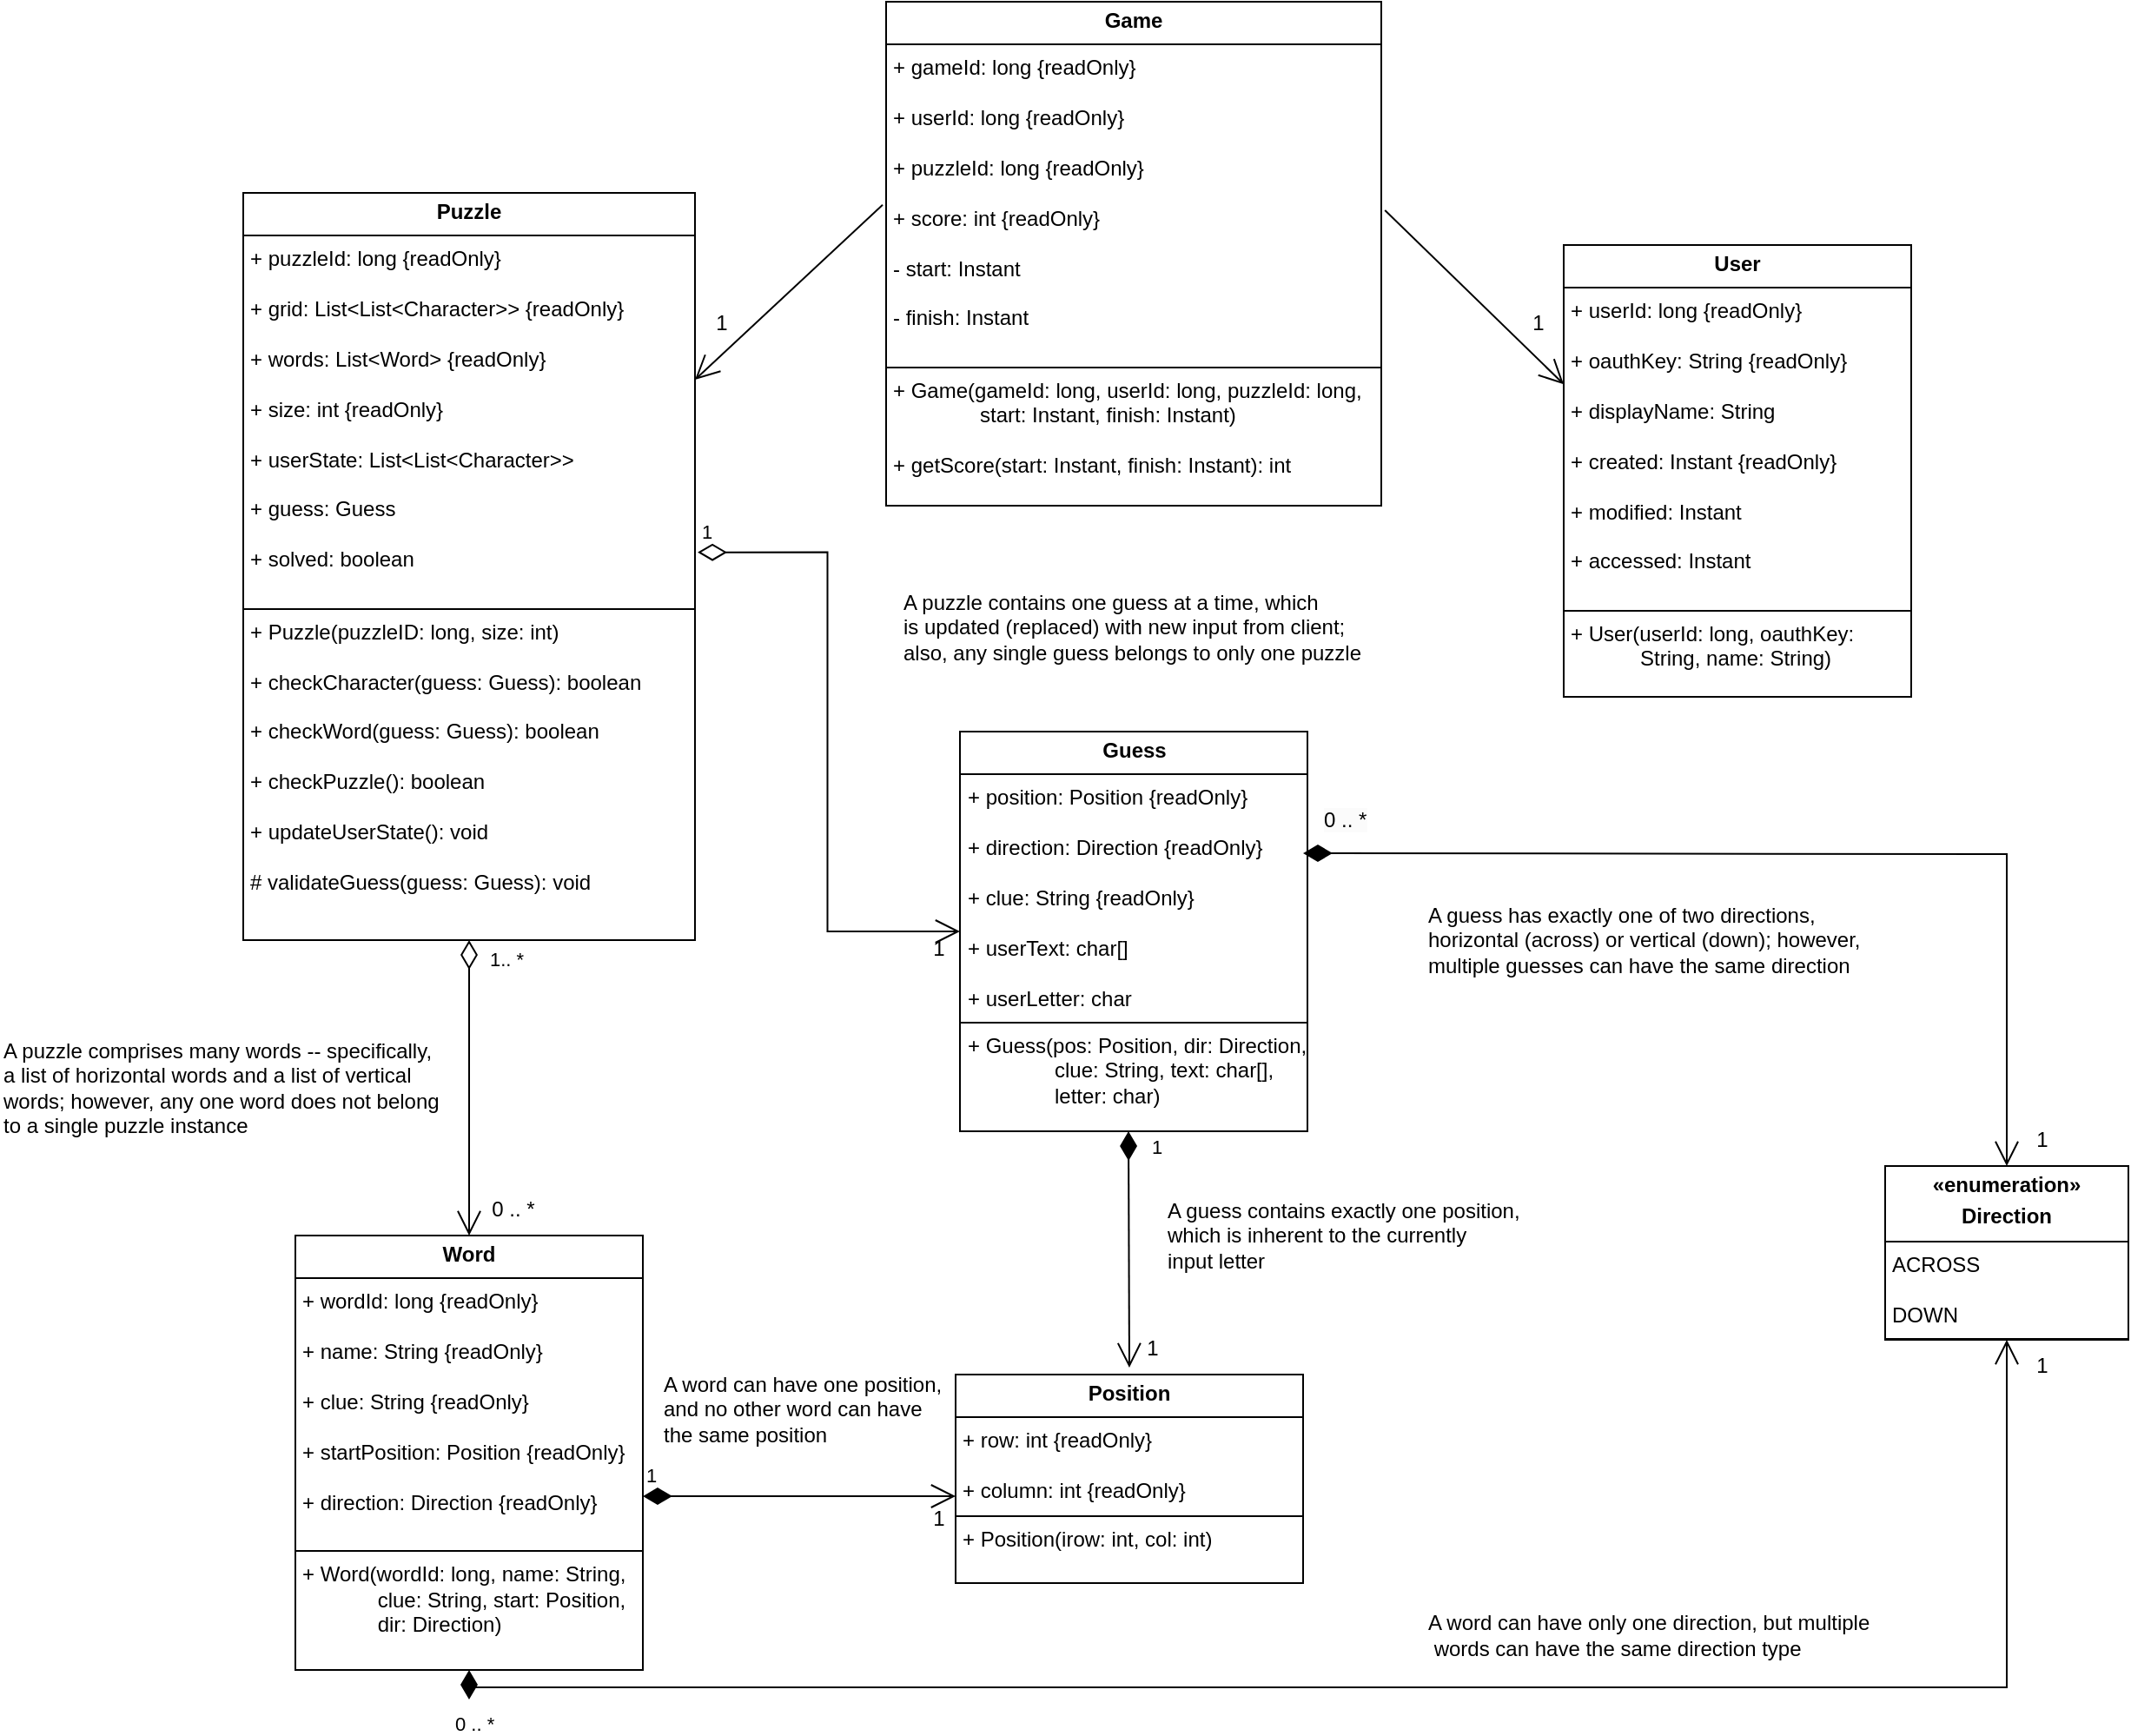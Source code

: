 <mxfile version="26.1.1">
  <diagram name="Page-1" id="0iiJHx_ST4N_yvMMNlHv">
    <mxGraphModel dx="1434" dy="870" grid="1" gridSize="10" guides="1" tooltips="1" connect="1" arrows="1" fold="1" page="1" pageScale="1" pageWidth="850" pageHeight="1100" math="0" shadow="0">
      <root>
        <mxCell id="0" />
        <mxCell id="1" parent="0" />
        <mxCell id="6JOUey5XouENT1kEJFKY-19" value="&lt;p style=&quot;margin:0px;margin-top:4px;text-align:center;&quot;&gt;&lt;b&gt;User&lt;/b&gt;&lt;/p&gt;&lt;hr size=&quot;1&quot; style=&quot;border-style:solid;&quot;&gt;&lt;p style=&quot;margin:0px;margin-left:4px;&quot;&gt;+ userId: long {readOnly}&lt;/p&gt;&lt;p style=&quot;margin:0px;margin-left:4px;&quot;&gt;&lt;br&gt;&lt;/p&gt;&lt;p style=&quot;margin:0px;margin-left:4px;&quot;&gt;+ oauthKey: String {readOnly}&lt;/p&gt;&lt;p style=&quot;margin:0px;margin-left:4px;&quot;&gt;&lt;br&gt;&lt;/p&gt;&lt;p style=&quot;margin:0px;margin-left:4px;&quot;&gt;+ displayName: String&lt;/p&gt;&lt;p style=&quot;margin:0px;margin-left:4px;&quot;&gt;&lt;br&gt;&lt;/p&gt;&lt;p style=&quot;margin:0px;margin-left:4px;&quot;&gt;+ created: Instant {readOnly}&lt;/p&gt;&lt;p style=&quot;margin:0px;margin-left:4px;&quot;&gt;&lt;br&gt;&lt;/p&gt;&lt;p style=&quot;margin:0px;margin-left:4px;&quot;&gt;+ modified: Instant&lt;/p&gt;&lt;p style=&quot;margin:0px;margin-left:4px;&quot;&gt;&lt;br&gt;&lt;/p&gt;&lt;p style=&quot;margin:0px;margin-left:4px;&quot;&gt;+ accessed: Instant&lt;/p&gt;&lt;p style=&quot;margin:0px;margin-left:4px;&quot;&gt;&lt;br&gt;&lt;/p&gt;&lt;hr size=&quot;1&quot; style=&quot;border-style:solid;&quot;&gt;&lt;p style=&quot;margin:0px;margin-left:4px;&quot;&gt;+ User(userId: long, oauthKey:&amp;nbsp; &amp;nbsp; &amp;nbsp; &amp;nbsp; &amp;nbsp; &amp;nbsp; &amp;nbsp; &amp;nbsp; &amp;nbsp; &amp;nbsp; &amp;nbsp; String, name: String)&lt;/p&gt;" style="verticalAlign=top;align=left;overflow=fill;html=1;whiteSpace=wrap;" parent="1" vertex="1">
          <mxGeometry x="1090" y="200" width="200" height="260" as="geometry" />
        </mxCell>
        <mxCell id="6JOUey5XouENT1kEJFKY-20" value="&lt;p style=&quot;margin:0px;margin-top:4px;text-align:center;&quot;&gt;&lt;b&gt;Game&lt;/b&gt;&lt;/p&gt;&lt;hr size=&quot;1&quot; style=&quot;border-style:solid;&quot;&gt;&lt;p style=&quot;margin:0px;margin-left:4px;&quot;&gt;+ gameId: long {readOnly}&lt;/p&gt;&lt;p style=&quot;margin:0px;margin-left:4px;&quot;&gt;&lt;br&gt;&lt;/p&gt;&lt;p style=&quot;margin:0px;margin-left:4px;&quot;&gt;+ userId: long {readOnly}&lt;/p&gt;&lt;p style=&quot;margin:0px;margin-left:4px;&quot;&gt;&lt;br&gt;&lt;/p&gt;&lt;p style=&quot;margin:0px;margin-left:4px;&quot;&gt;+ puzzleId: long {readOnly}&lt;/p&gt;&lt;p style=&quot;margin:0px;margin-left:4px;&quot;&gt;&lt;br&gt;&lt;/p&gt;&lt;p style=&quot;margin:0px;margin-left:4px;&quot;&gt;+ score: int {readOnly}&lt;/p&gt;&lt;p style=&quot;margin:0px;margin-left:4px;&quot;&gt;&lt;br&gt;&lt;/p&gt;&lt;p style=&quot;margin:0px;margin-left:4px;&quot;&gt;- start: Instant&lt;/p&gt;&lt;p style=&quot;margin:0px;margin-left:4px;&quot;&gt;&lt;br&gt;&lt;/p&gt;&lt;p style=&quot;margin:0px;margin-left:4px;&quot;&gt;- finish: Instant&lt;/p&gt;&lt;p style=&quot;margin:0px;margin-left:4px;&quot;&gt;&lt;br&gt;&lt;/p&gt;&lt;hr size=&quot;1&quot; style=&quot;border-style:solid;&quot;&gt;&lt;p style=&quot;margin:0px;margin-left:4px;&quot;&gt;+ Game(gameId: long, userId: long, puzzleId: long,&lt;/p&gt;&lt;p style=&quot;margin:0px;margin-left:4px;&quot;&gt;&amp;nbsp; &amp;nbsp; &amp;nbsp; &amp;nbsp; &amp;nbsp; &amp;nbsp; &amp;nbsp; &amp;nbsp;start: Instant, finish: Instant)&lt;/p&gt;&lt;p style=&quot;margin:0px;margin-left:4px;&quot;&gt;&lt;br&gt;&lt;/p&gt;&lt;p style=&quot;margin:0px;margin-left:4px;&quot;&gt;+ getScore(start: Instant, finish: Instant): int&lt;/p&gt;" style="verticalAlign=top;align=left;overflow=fill;html=1;whiteSpace=wrap;" parent="1" vertex="1">
          <mxGeometry x="700" y="60" width="285" height="290" as="geometry" />
        </mxCell>
        <mxCell id="6JOUey5XouENT1kEJFKY-21" value="&lt;p style=&quot;margin:0px;margin-top:4px;text-align:center;&quot;&gt;&lt;b&gt;Puzzle&lt;/b&gt;&lt;/p&gt;&lt;hr size=&quot;1&quot; style=&quot;border-style:solid;&quot;&gt;&lt;p style=&quot;margin:0px;margin-left:4px;&quot;&gt;+ puzzleId: long {readOnly}&lt;/p&gt;&lt;p style=&quot;margin:0px;margin-left:4px;&quot;&gt;&lt;br&gt;&lt;/p&gt;&lt;p style=&quot;margin:0px;margin-left:4px;&quot;&gt;+ grid: List&amp;lt;List&amp;lt;Character&amp;gt;&amp;gt; {readOnly}&lt;/p&gt;&lt;p style=&quot;margin:0px;margin-left:4px;&quot;&gt;&lt;br&gt;&lt;/p&gt;&lt;p style=&quot;margin:0px;margin-left:4px;&quot;&gt;+ words: List&amp;lt;Word&amp;gt; {readOnly}&lt;/p&gt;&lt;p style=&quot;margin:0px;margin-left:4px;&quot;&gt;&lt;br&gt;&lt;/p&gt;&lt;p style=&quot;margin:0px;margin-left:4px;&quot;&gt;+ size: int {readOnly}&lt;/p&gt;&lt;p style=&quot;margin:0px;margin-left:4px;&quot;&gt;&lt;br&gt;&lt;/p&gt;&lt;p style=&quot;margin: 0px 0px 0px 4px;&quot;&gt;+ userState: List&amp;lt;List&amp;lt;Character&amp;gt;&amp;gt;&lt;/p&gt;&lt;p style=&quot;margin:0px;margin-left:4px;&quot;&gt;&lt;br&gt;&lt;/p&gt;&lt;p style=&quot;margin:0px;margin-left:4px;&quot;&gt;+ guess: Guess&lt;/p&gt;&lt;p style=&quot;margin:0px;margin-left:4px;&quot;&gt;&lt;br&gt;&lt;/p&gt;&lt;p style=&quot;margin:0px;margin-left:4px;&quot;&gt;+ solved: boolean&lt;/p&gt;&lt;p style=&quot;margin:0px;margin-left:4px;&quot;&gt;&lt;br&gt;&lt;/p&gt;&lt;hr size=&quot;1&quot; style=&quot;border-style:solid;&quot;&gt;&lt;p style=&quot;margin:0px;margin-left:4px;&quot;&gt;+ Puzzle(puzzleID: long, size: int)&lt;/p&gt;&lt;p style=&quot;margin:0px;margin-left:4px;&quot;&gt;&lt;br&gt;&lt;/p&gt;&lt;p style=&quot;margin:0px;margin-left:4px;&quot;&gt;+ checkCharacter(guess: Guess): boolean&lt;/p&gt;&lt;p style=&quot;margin:0px;margin-left:4px;&quot;&gt;&lt;br&gt;&lt;/p&gt;&lt;p style=&quot;margin:0px;margin-left:4px;&quot;&gt;+ checkWord(guess: Guess): boolean&lt;/p&gt;&lt;p style=&quot;margin:0px;margin-left:4px;&quot;&gt;&lt;br&gt;&lt;/p&gt;&lt;p style=&quot;margin:0px;margin-left:4px;&quot;&gt;+ checkPuzzle(): boolean&lt;/p&gt;&lt;p style=&quot;margin:0px;margin-left:4px;&quot;&gt;&lt;br&gt;&lt;/p&gt;&lt;p style=&quot;margin:0px;margin-left:4px;&quot;&gt;+ updateUserState(): void&lt;/p&gt;&lt;p style=&quot;margin:0px;margin-left:4px;&quot;&gt;&lt;br&gt;&lt;/p&gt;&lt;p style=&quot;margin:0px;margin-left:4px;&quot;&gt;# validateGuess(guess: Guess): void&lt;/p&gt;" style="verticalAlign=top;align=left;overflow=fill;html=1;whiteSpace=wrap;" parent="1" vertex="1">
          <mxGeometry x="330" y="170" width="260" height="430" as="geometry" />
        </mxCell>
        <mxCell id="6JOUey5XouENT1kEJFKY-22" value="&lt;p style=&quot;margin:0px;margin-top:4px;text-align:center;&quot;&gt;&lt;b&gt;Word&lt;/b&gt;&lt;/p&gt;&lt;hr size=&quot;1&quot; style=&quot;border-style:solid;&quot;&gt;&lt;p style=&quot;margin:0px;margin-left:4px;&quot;&gt;+ wordId: long {readOnly}&lt;/p&gt;&lt;p style=&quot;margin:0px;margin-left:4px;&quot;&gt;&lt;br&gt;&lt;/p&gt;&lt;p style=&quot;margin:0px;margin-left:4px;&quot;&gt;+ name: String {readOnly}&lt;/p&gt;&lt;p style=&quot;margin:0px;margin-left:4px;&quot;&gt;&lt;br&gt;&lt;/p&gt;&lt;p style=&quot;margin:0px;margin-left:4px;&quot;&gt;+ clue: String {readOnly}&lt;/p&gt;&lt;p style=&quot;margin:0px;margin-left:4px;&quot;&gt;&lt;br&gt;&lt;/p&gt;&lt;p style=&quot;margin:0px;margin-left:4px;&quot;&gt;+ startPosition: Position {readOnly}&lt;/p&gt;&lt;p style=&quot;margin:0px;margin-left:4px;&quot;&gt;&lt;br&gt;&lt;/p&gt;&lt;p style=&quot;margin:0px;margin-left:4px;&quot;&gt;+ direction: Direction {readOnly}&lt;/p&gt;&lt;p style=&quot;margin:0px;margin-left:4px;&quot;&gt;&lt;br&gt;&lt;/p&gt;&lt;hr size=&quot;1&quot; style=&quot;border-style:solid;&quot;&gt;&lt;p style=&quot;margin:0px;margin-left:4px;&quot;&gt;+ Word(wordId: long, name: String,&lt;/p&gt;&lt;p style=&quot;margin:0px;margin-left:4px;&quot;&gt;&amp;nbsp; &amp;nbsp; &amp;nbsp; &amp;nbsp; &amp;nbsp; &amp;nbsp; &amp;nbsp;clue: String, start: Position,&lt;/p&gt;&lt;p style=&quot;margin:0px;margin-left:4px;&quot;&gt;&amp;nbsp; &amp;nbsp; &amp;nbsp; &amp;nbsp; &amp;nbsp; &amp;nbsp; &amp;nbsp;dir: Direction)&lt;/p&gt;" style="verticalAlign=top;align=left;overflow=fill;html=1;whiteSpace=wrap;" parent="1" vertex="1">
          <mxGeometry x="360" y="770" width="200" height="250" as="geometry" />
        </mxCell>
        <mxCell id="6JOUey5XouENT1kEJFKY-23" value="&lt;p style=&quot;margin:0px;margin-top:4px;text-align:center;&quot;&gt;&lt;b&gt;«enumeration»&lt;br&gt;&lt;/b&gt;&lt;/p&gt;&lt;p style=&quot;margin:0px;margin-top:4px;text-align:center;&quot;&gt;&lt;b&gt;Direction&lt;/b&gt;&lt;/p&gt;&lt;hr size=&quot;1&quot; style=&quot;border-style:solid;&quot;&gt;&lt;p style=&quot;margin:0px;margin-left:4px;&quot;&gt;&lt;span style=&quot;background-color: transparent; color: light-dark(rgb(0, 0, 0), rgb(255, 255, 255));&quot;&gt;ACROSS&lt;/span&gt;&lt;/p&gt;&lt;p style=&quot;margin:0px;margin-left:4px;&quot;&gt;&lt;span style=&quot;background-color: transparent; color: light-dark(rgb(0, 0, 0), rgb(255, 255, 255));&quot;&gt;&lt;br&gt;&lt;/span&gt;&lt;/p&gt;&lt;p style=&quot;margin:0px;margin-left:4px;&quot;&gt;&lt;span style=&quot;background-color: transparent; color: light-dark(rgb(0, 0, 0), rgb(255, 255, 255));&quot;&gt;DOWN&amp;nbsp;&lt;/span&gt;&lt;/p&gt;&lt;hr size=&quot;1&quot; style=&quot;border-style:solid;&quot;&gt;&lt;p style=&quot;margin:0px;margin-left:4px;&quot;&gt;&lt;br&gt;&lt;/p&gt;" style="verticalAlign=top;align=left;overflow=fill;html=1;whiteSpace=wrap;" parent="1" vertex="1">
          <mxGeometry x="1275" y="730" width="140" height="100" as="geometry" />
        </mxCell>
        <mxCell id="6JOUey5XouENT1kEJFKY-25" value="&lt;p style=&quot;margin:0px;margin-top:4px;text-align:center;&quot;&gt;&lt;b style=&quot;background-color: transparent; color: light-dark(rgb(0, 0, 0), rgb(255, 255, 255));&quot;&gt;Position&lt;/b&gt;&lt;/p&gt;&lt;hr size=&quot;1&quot; style=&quot;border-style:solid;&quot;&gt;&lt;p style=&quot;margin:0px;margin-left:4px;&quot;&gt;&lt;span style=&quot;background-color: transparent; color: light-dark(rgb(0, 0, 0), rgb(255, 255, 255));&quot;&gt;+ row: int {readOnly}&lt;/span&gt;&lt;/p&gt;&lt;p style=&quot;margin:0px;margin-left:4px;&quot;&gt;&lt;span style=&quot;background-color: transparent; color: light-dark(rgb(0, 0, 0), rgb(255, 255, 255));&quot;&gt;&lt;br&gt;&lt;/span&gt;&lt;/p&gt;&lt;p style=&quot;margin:0px;margin-left:4px;&quot;&gt;&lt;span style=&quot;background-color: transparent; color: light-dark(rgb(0, 0, 0), rgb(255, 255, 255));&quot;&gt;+ column: int {readOnly}&lt;/span&gt;&lt;/p&gt;&lt;hr size=&quot;1&quot; style=&quot;border-style:solid;&quot;&gt;&lt;p style=&quot;margin:0px;margin-left:4px;&quot;&gt;+ Position(irow: int, col: int)&lt;/p&gt;" style="verticalAlign=top;align=left;overflow=fill;html=1;whiteSpace=wrap;" parent="1" vertex="1">
          <mxGeometry x="740" y="850" width="200" height="120" as="geometry" />
        </mxCell>
        <mxCell id="6JOUey5XouENT1kEJFKY-26" value="&lt;p style=&quot;margin:0px;margin-top:4px;text-align:center;&quot;&gt;&lt;b&gt;Guess&lt;/b&gt;&lt;/p&gt;&lt;hr size=&quot;1&quot; style=&quot;border-style:solid;&quot;&gt;&lt;p style=&quot;margin:0px;margin-left:4px;&quot;&gt;+ position: Position {readOnly}&lt;/p&gt;&lt;p style=&quot;margin:0px;margin-left:4px;&quot;&gt;&lt;br&gt;&lt;/p&gt;&lt;p style=&quot;margin:0px;margin-left:4px;&quot;&gt;+ direction: Direction {readOnly}&lt;/p&gt;&lt;p style=&quot;margin:0px;margin-left:4px;&quot;&gt;&lt;br&gt;&lt;/p&gt;&lt;p style=&quot;margin:0px;margin-left:4px;&quot;&gt;+ clue: String {readOnly}&lt;/p&gt;&lt;p style=&quot;margin:0px;margin-left:4px;&quot;&gt;&lt;br&gt;&lt;/p&gt;&lt;p style=&quot;margin:0px;margin-left:4px;&quot;&gt;+ userText: char[]&lt;/p&gt;&lt;p style=&quot;margin:0px;margin-left:4px;&quot;&gt;&lt;br&gt;&lt;/p&gt;&lt;p style=&quot;margin:0px;margin-left:4px;&quot;&gt;+ userLetter: char&lt;/p&gt;&lt;hr size=&quot;1&quot; style=&quot;border-style:solid;&quot;&gt;&lt;p style=&quot;margin:0px;margin-left:4px;&quot;&gt;+ Guess(pos: Position, dir: Direction,&lt;/p&gt;&lt;p style=&quot;margin:0px;margin-left:4px;&quot;&gt;&amp;nbsp; &amp;nbsp; &amp;nbsp; &amp;nbsp; &amp;nbsp; &amp;nbsp; &amp;nbsp; &amp;nbsp;clue: String, text: char[],&lt;/p&gt;&lt;p style=&quot;margin:0px;margin-left:4px;&quot;&gt;&amp;nbsp; &amp;nbsp; &amp;nbsp; &amp;nbsp; &amp;nbsp; &amp;nbsp; &amp;nbsp; &amp;nbsp;letter: char)&lt;/p&gt;" style="verticalAlign=top;align=left;overflow=fill;html=1;whiteSpace=wrap;" parent="1" vertex="1">
          <mxGeometry x="742.5" y="480" width="200" height="230" as="geometry" />
        </mxCell>
        <mxCell id="6JOUey5XouENT1kEJFKY-29" value="&lt;span style=&quot;font-size: 12px; text-align: center; background-color: rgb(251, 251, 251);&quot;&gt;0 .. *&lt;/span&gt;" style="endArrow=open;html=1;endSize=12;startArrow=diamondThin;startSize=14;startFill=1;edgeStyle=orthogonalEdgeStyle;align=left;verticalAlign=bottom;rounded=0;entryX=0.5;entryY=0;entryDx=0;entryDy=0;" parent="1" target="6JOUey5XouENT1kEJFKY-23" edge="1">
          <mxGeometry x="-0.966" y="10" relative="1" as="geometry">
            <mxPoint x="940" y="550" as="sourcePoint" />
            <mxPoint x="1100" y="550" as="targetPoint" />
            <mxPoint as="offset" />
          </mxGeometry>
        </mxCell>
        <mxCell id="6JOUey5XouENT1kEJFKY-32" value="1" style="endArrow=open;html=1;endSize=12;startArrow=diamondThin;startSize=14;startFill=1;edgeStyle=orthogonalEdgeStyle;align=left;verticalAlign=bottom;rounded=0;entryX=0.083;entryY=0.867;entryDx=0;entryDy=0;entryPerimeter=0;" parent="1" target="6JOUey5XouENT1kEJFKY-36" edge="1">
          <mxGeometry x="-0.733" y="11" relative="1" as="geometry">
            <mxPoint x="839.5" y="710" as="sourcePoint" />
            <mxPoint x="840" y="830" as="targetPoint" />
            <mxPoint as="offset" />
          </mxGeometry>
        </mxCell>
        <mxCell id="6JOUey5XouENT1kEJFKY-34" value="A guess contains exactly one position,&lt;div&gt;which is inherent to the currently&lt;/div&gt;&lt;div&gt;input letter&lt;/div&gt;" style="text;html=1;align=left;verticalAlign=middle;resizable=0;points=[];autosize=1;strokeColor=none;fillColor=none;" parent="1" vertex="1">
          <mxGeometry x="860" y="740" width="230" height="60" as="geometry" />
        </mxCell>
        <mxCell id="6JOUey5XouENT1kEJFKY-35" value="A guess has exactly one of two directions,&lt;div&gt;horizontal (across) or vertical (down); however,&lt;/div&gt;&lt;div&gt;multiple guesses can have the same direction&lt;/div&gt;" style="text;html=1;align=left;verticalAlign=middle;resizable=0;points=[];autosize=1;strokeColor=none;fillColor=none;" parent="1" vertex="1">
          <mxGeometry x="1010" y="570" width="270" height="60" as="geometry" />
        </mxCell>
        <mxCell id="6JOUey5XouENT1kEJFKY-36" value="1" style="text;html=1;align=center;verticalAlign=middle;resizable=0;points=[];autosize=1;strokeColor=none;fillColor=none;" parent="1" vertex="1">
          <mxGeometry x="837.5" y="820" width="30" height="30" as="geometry" />
        </mxCell>
        <mxCell id="6JOUey5XouENT1kEJFKY-37" value="1" style="text;html=1;align=center;verticalAlign=middle;resizable=0;points=[];autosize=1;strokeColor=none;fillColor=none;" parent="1" vertex="1">
          <mxGeometry x="1350" y="700" width="30" height="30" as="geometry" />
        </mxCell>
        <mxCell id="6JOUey5XouENT1kEJFKY-38" value="1" style="endArrow=open;html=1;endSize=12;startArrow=diamondThin;startSize=14;startFill=0;edgeStyle=orthogonalEdgeStyle;align=left;verticalAlign=bottom;rounded=0;entryX=0;entryY=0.5;entryDx=0;entryDy=0;exitX=1.006;exitY=0.481;exitDx=0;exitDy=0;exitPerimeter=0;" parent="1" source="6JOUey5XouENT1kEJFKY-21" target="6JOUey5XouENT1kEJFKY-26" edge="1">
          <mxGeometry x="-1" y="3" relative="1" as="geometry">
            <mxPoint x="590" y="430" as="sourcePoint" />
            <mxPoint x="750" y="430" as="targetPoint" />
          </mxGeometry>
        </mxCell>
        <mxCell id="6JOUey5XouENT1kEJFKY-39" value="1" style="text;html=1;align=center;verticalAlign=middle;resizable=0;points=[];autosize=1;strokeColor=none;fillColor=none;" parent="1" vertex="1">
          <mxGeometry x="715" y="590" width="30" height="30" as="geometry" />
        </mxCell>
        <mxCell id="6JOUey5XouENT1kEJFKY-40" value="1.. *" style="endArrow=open;html=1;endSize=12;startArrow=diamondThin;startSize=14;startFill=0;edgeStyle=orthogonalEdgeStyle;align=left;verticalAlign=bottom;rounded=0;entryX=0.5;entryY=0;entryDx=0;entryDy=0;" parent="1" source="6JOUey5XouENT1kEJFKY-21" target="6JOUey5XouENT1kEJFKY-22" edge="1">
          <mxGeometry x="-0.765" y="10" relative="1" as="geometry">
            <mxPoint x="370" y="648" as="sourcePoint" />
            <mxPoint x="530" y="648" as="targetPoint" />
            <mxPoint as="offset" />
          </mxGeometry>
        </mxCell>
        <mxCell id="6JOUey5XouENT1kEJFKY-41" value="0 .. *" style="text;html=1;align=center;verticalAlign=middle;resizable=0;points=[];autosize=1;strokeColor=none;fillColor=none;" parent="1" vertex="1">
          <mxGeometry x="460" y="740" width="50" height="30" as="geometry" />
        </mxCell>
        <mxCell id="6JOUey5XouENT1kEJFKY-42" value="A puzzle comprises many words -- specifically,&lt;div&gt;a list of horizontal words and a list of vertical&lt;/div&gt;&lt;div&gt;words; however, any one word does not belong&lt;/div&gt;&lt;div&gt;to a single puzzle instance&lt;/div&gt;" style="text;html=1;align=left;verticalAlign=middle;resizable=0;points=[];autosize=1;strokeColor=none;fillColor=none;" parent="1" vertex="1">
          <mxGeometry x="190" y="650" width="270" height="70" as="geometry" />
        </mxCell>
        <mxCell id="6JOUey5XouENT1kEJFKY-43" value="A puzzle contains one guess at a time, which&lt;div&gt;is updated (replaced) with new input from client;&amp;nbsp;&lt;/div&gt;&lt;div&gt;also, any single guess belongs to only one puzzle&lt;/div&gt;" style="text;html=1;align=left;verticalAlign=middle;resizable=0;points=[];autosize=1;strokeColor=none;fillColor=none;" parent="1" vertex="1">
          <mxGeometry x="707.5" y="390" width="290" height="60" as="geometry" />
        </mxCell>
        <mxCell id="6JOUey5XouENT1kEJFKY-47" value="1" style="endArrow=open;html=1;endSize=12;startArrow=diamondThin;startSize=14;startFill=1;edgeStyle=orthogonalEdgeStyle;align=left;verticalAlign=bottom;rounded=0;" parent="1" edge="1">
          <mxGeometry x="-1" y="3" relative="1" as="geometry">
            <mxPoint x="560" y="920" as="sourcePoint" />
            <mxPoint x="740" y="920" as="targetPoint" />
          </mxGeometry>
        </mxCell>
        <mxCell id="6JOUey5XouENT1kEJFKY-48" value="0 .. *" style="endArrow=open;html=1;endSize=12;startArrow=diamondThin;startSize=14;startFill=1;edgeStyle=orthogonalEdgeStyle;align=left;verticalAlign=bottom;rounded=0;exitX=0.5;exitY=1;exitDx=0;exitDy=0;entryX=0.5;entryY=1;entryDx=0;entryDy=0;" parent="1" source="6JOUey5XouENT1kEJFKY-22" target="6JOUey5XouENT1kEJFKY-23" edge="1">
          <mxGeometry x="-0.982" y="-32" relative="1" as="geometry">
            <mxPoint x="450" y="1040" as="sourcePoint" />
            <mxPoint x="1210" y="870" as="targetPoint" />
            <mxPoint x="-10" y="-2" as="offset" />
          </mxGeometry>
        </mxCell>
        <mxCell id="6JOUey5XouENT1kEJFKY-49" value="1" style="text;html=1;align=center;verticalAlign=middle;resizable=0;points=[];autosize=1;strokeColor=none;fillColor=none;" parent="1" vertex="1">
          <mxGeometry x="1350" y="830" width="30" height="30" as="geometry" />
        </mxCell>
        <mxCell id="6JOUey5XouENT1kEJFKY-50" value="A word can have only one direction, but multiple&lt;div&gt;&amp;nbsp;words can have the same direction type&lt;/div&gt;" style="text;html=1;align=left;verticalAlign=middle;resizable=0;points=[];autosize=1;strokeColor=none;fillColor=none;" parent="1" vertex="1">
          <mxGeometry x="1010" y="980" width="280" height="40" as="geometry" />
        </mxCell>
        <mxCell id="6JOUey5XouENT1kEJFKY-51" value="1" style="text;html=1;align=center;verticalAlign=middle;resizable=0;points=[];autosize=1;strokeColor=none;fillColor=none;" parent="1" vertex="1">
          <mxGeometry x="715" y="918" width="30" height="30" as="geometry" />
        </mxCell>
        <mxCell id="6JOUey5XouENT1kEJFKY-52" value="A word can have one position,&amp;nbsp;&lt;div&gt;and&amp;nbsp;&lt;span style=&quot;background-color: transparent; color: light-dark(rgb(0, 0, 0), rgb(255, 255, 255));&quot;&gt;no other word can have&amp;nbsp;&lt;/span&gt;&lt;/div&gt;&lt;div&gt;&lt;span style=&quot;background-color: transparent; color: light-dark(rgb(0, 0, 0), rgb(255, 255, 255));&quot;&gt;the same&amp;nbsp;&lt;/span&gt;&lt;span style=&quot;background-color: transparent; color: light-dark(rgb(0, 0, 0), rgb(255, 255, 255));&quot;&gt;position&lt;/span&gt;&lt;/div&gt;" style="text;html=1;align=left;verticalAlign=middle;resizable=0;points=[];autosize=1;strokeColor=none;fillColor=none;" parent="1" vertex="1">
          <mxGeometry x="570" y="840" width="190" height="60" as="geometry" />
        </mxCell>
        <mxCell id="6JOUey5XouENT1kEJFKY-53" value="" style="endArrow=open;endFill=1;endSize=12;html=1;rounded=0;exitX=-0.007;exitY=0.403;exitDx=0;exitDy=0;exitPerimeter=0;entryX=1;entryY=0.25;entryDx=0;entryDy=0;" parent="1" source="6JOUey5XouENT1kEJFKY-20" target="6JOUey5XouENT1kEJFKY-21" edge="1">
          <mxGeometry width="160" relative="1" as="geometry">
            <mxPoint x="345" y="40" as="sourcePoint" />
            <mxPoint x="505" y="40" as="targetPoint" />
          </mxGeometry>
        </mxCell>
        <mxCell id="6JOUey5XouENT1kEJFKY-55" value="" style="endArrow=open;endFill=1;endSize=12;html=1;rounded=0;entryX=-0.002;entryY=0.331;entryDx=0;entryDy=0;entryPerimeter=0;exitX=1.006;exitY=0.423;exitDx=0;exitDy=0;exitPerimeter=0;" parent="1" edge="1">
          <mxGeometry width="160" relative="1" as="geometry">
            <mxPoint x="987.11" y="180.0" as="sourcePoint" />
            <mxPoint x="1090.0" y="280.08" as="targetPoint" />
          </mxGeometry>
        </mxCell>
        <mxCell id="6JOUey5XouENT1kEJFKY-56" value="1" style="text;html=1;align=center;verticalAlign=middle;resizable=0;points=[];autosize=1;strokeColor=none;fillColor=none;" parent="1" vertex="1">
          <mxGeometry x="590" y="230" width="30" height="30" as="geometry" />
        </mxCell>
        <mxCell id="6JOUey5XouENT1kEJFKY-57" value="1" style="text;html=1;align=center;verticalAlign=middle;resizable=0;points=[];autosize=1;strokeColor=none;fillColor=none;" parent="1" vertex="1">
          <mxGeometry x="1060" y="230" width="30" height="30" as="geometry" />
        </mxCell>
      </root>
    </mxGraphModel>
  </diagram>
</mxfile>

